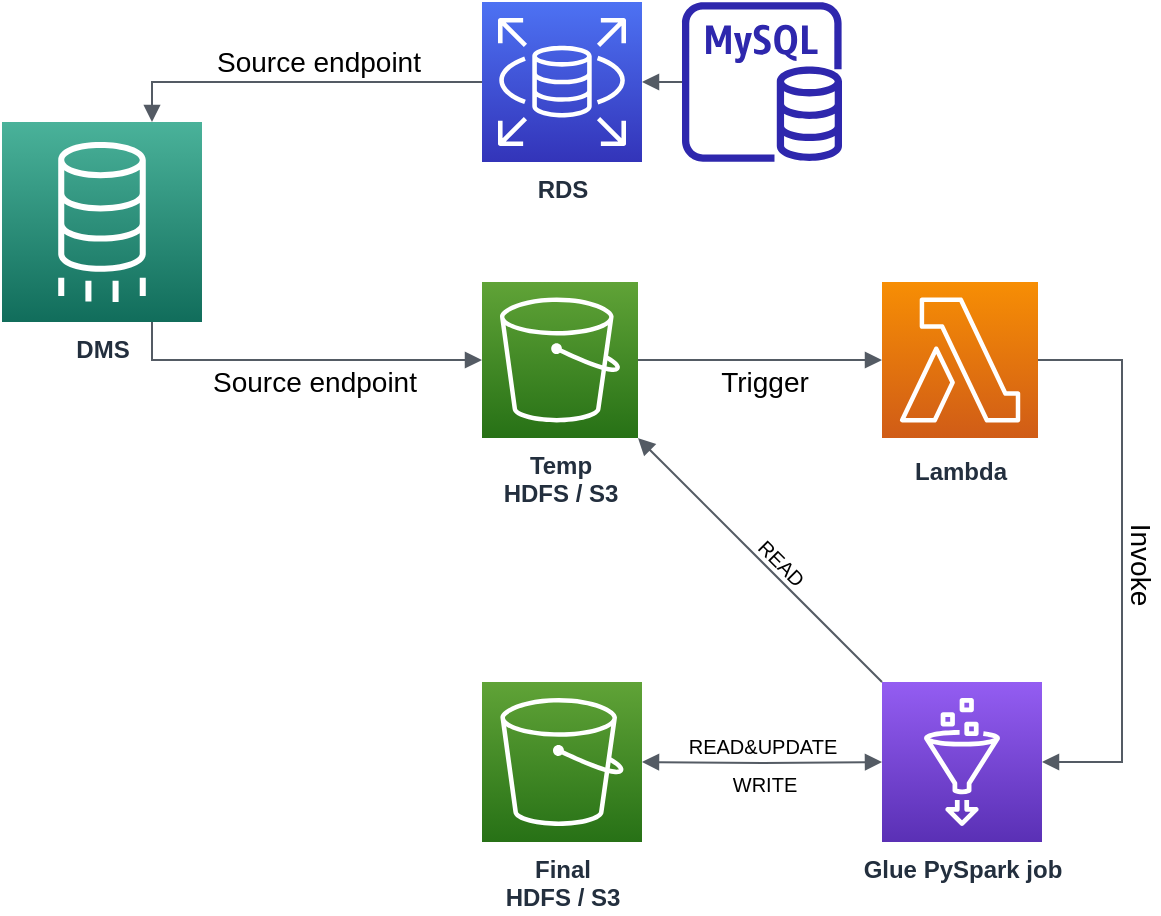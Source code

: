 <mxfile version="20.0.4" type="device"><diagram id="Ht1M8jgEwFfnCIfOTk4-" name="Page-1"><mxGraphModel dx="771" dy="460" grid="1" gridSize="10" guides="1" tooltips="1" connect="1" arrows="1" fold="1" page="1" pageScale="1" pageWidth="1169" pageHeight="827" math="0" shadow="0"><root><mxCell id="0"/><mxCell id="1" parent="0"/><mxCell id="UEzPUAAOIrF-is8g5C7q-113" value="&lt;b&gt;Lambda&lt;/b&gt;" style="outlineConnect=0;fontColor=#232F3E;gradientColor=#F78E04;gradientDirection=north;fillColor=#D05C17;strokeColor=#ffffff;dashed=0;verticalLabelPosition=bottom;verticalAlign=top;align=center;html=1;fontSize=12;fontStyle=0;aspect=fixed;shape=mxgraph.aws4.resourceIcon;resIcon=mxgraph.aws4.lambda;labelBackgroundColor=#ffffff;spacingTop=3;" parent="1" vertex="1"><mxGeometry x="740" y="180" width="78" height="78" as="geometry"/></mxCell><mxCell id="UEzPUAAOIrF-is8g5C7q-116" value="&lt;b style=&quot;background-color: rgba(255, 255, 255, 0);&quot;&gt;Temp&lt;br&gt;HDFS / S3&lt;/b&gt;" style="outlineConnect=0;fontColor=#232F3E;gradientColor=#60A337;gradientDirection=north;fillColor=#277116;strokeColor=#ffffff;dashed=0;verticalLabelPosition=bottom;verticalAlign=top;align=center;html=1;fontSize=12;fontStyle=0;aspect=fixed;shape=mxgraph.aws4.resourceIcon;resIcon=mxgraph.aws4.s3;labelBackgroundColor=#ffffff;" parent="1" vertex="1"><mxGeometry x="540.0" y="180" width="78" height="78" as="geometry"/></mxCell><mxCell id="UEzPUAAOIrF-is8g5C7q-117" value="&lt;b&gt;Glue PySpark job&lt;/b&gt;" style="outlineConnect=0;fontColor=#232F3E;gradientColor=#945DF2;gradientDirection=north;fillColor=#5A30B5;strokeColor=#ffffff;dashed=0;verticalLabelPosition=bottom;verticalAlign=top;align=center;html=1;fontSize=12;fontStyle=0;aspect=fixed;shape=mxgraph.aws4.resourceIcon;resIcon=mxgraph.aws4.glue;labelBackgroundColor=#ffffff;" parent="1" vertex="1"><mxGeometry x="740" y="380" width="80" height="80" as="geometry"/></mxCell><mxCell id="CAa5B1R0et3PF4OTqDi4-3" value="&lt;b&gt;RDS&lt;/b&gt;" style="sketch=0;points=[[0,0,0],[0.25,0,0],[0.5,0,0],[0.75,0,0],[1,0,0],[0,1,0],[0.25,1,0],[0.5,1,0],[0.75,1,0],[1,1,0],[0,0.25,0],[0,0.5,0],[0,0.75,0],[1,0.25,0],[1,0.5,0],[1,0.75,0]];outlineConnect=0;fontColor=#232F3E;gradientColor=#4D72F3;gradientDirection=north;fillColor=#3334B9;strokeColor=#ffffff;dashed=0;verticalLabelPosition=bottom;verticalAlign=top;align=center;html=1;fontSize=12;fontStyle=0;aspect=fixed;shape=mxgraph.aws4.resourceIcon;resIcon=mxgraph.aws4.rds;" vertex="1" parent="1"><mxGeometry x="540" y="40" width="80" height="80" as="geometry"/></mxCell><mxCell id="CAa5B1R0et3PF4OTqDi4-4" value="&lt;b&gt;Final&lt;br&gt;HDFS / S3&lt;/b&gt;" style="outlineConnect=0;fontColor=#232F3E;gradientColor=#60A337;gradientDirection=north;fillColor=#277116;strokeColor=#ffffff;dashed=0;verticalLabelPosition=bottom;verticalAlign=top;align=center;html=1;fontSize=12;fontStyle=0;aspect=fixed;shape=mxgraph.aws4.resourceIcon;resIcon=mxgraph.aws4.s3;labelBackgroundColor=#ffffff;" vertex="1" parent="1"><mxGeometry x="540" y="380" width="80" height="80" as="geometry"/></mxCell><mxCell id="CAa5B1R0et3PF4OTqDi4-5" value="" style="sketch=0;outlineConnect=0;fontColor=#232F3E;gradientColor=none;fillColor=#2E27AD;strokeColor=none;dashed=0;verticalLabelPosition=bottom;verticalAlign=top;align=center;html=1;fontSize=12;fontStyle=0;aspect=fixed;pointerEvents=1;shape=mxgraph.aws4.rds_mysql_instance;" vertex="1" parent="1"><mxGeometry x="640" y="40" width="80" height="80" as="geometry"/></mxCell><mxCell id="CAa5B1R0et3PF4OTqDi4-6" value="&lt;b&gt;DMS&lt;/b&gt;" style="sketch=0;points=[[0,0,0],[0.25,0,0],[0.5,0,0],[0.75,0,0],[1,0,0],[0,1,0],[0.25,1,0],[0.5,1,0],[0.75,1,0],[1,1,0],[0,0.25,0],[0,0.5,0],[0,0.75,0],[1,0.25,0],[1,0.5,0],[1,0.75,0]];outlineConnect=0;fontColor=#232F3E;gradientColor=#4AB29A;gradientDirection=north;fillColor=#116D5B;strokeColor=#ffffff;dashed=0;verticalLabelPosition=bottom;verticalAlign=top;align=center;html=1;fontSize=12;fontStyle=0;aspect=fixed;shape=mxgraph.aws4.resourceIcon;resIcon=mxgraph.aws4.database_migration_service;" vertex="1" parent="1"><mxGeometry x="300" y="100" width="100" height="100" as="geometry"/></mxCell><mxCell id="CAa5B1R0et3PF4OTqDi4-8" value="" style="edgeStyle=orthogonalEdgeStyle;html=1;endArrow=none;elbow=vertical;startArrow=block;startFill=1;strokeColor=#545B64;rounded=0;exitX=1;exitY=0.5;exitDx=0;exitDy=0;exitPerimeter=0;" edge="1" parent="1" source="CAa5B1R0et3PF4OTqDi4-3" target="CAa5B1R0et3PF4OTqDi4-5"><mxGeometry width="100" relative="1" as="geometry"><mxPoint x="585" y="160" as="sourcePoint"/><mxPoint x="630" y="130" as="targetPoint"/></mxGeometry></mxCell><mxCell id="CAa5B1R0et3PF4OTqDi4-22" value="" style="edgeStyle=orthogonalEdgeStyle;html=1;endArrow=none;elbow=vertical;startArrow=block;startFill=1;strokeColor=#545B64;rounded=0;entryX=0;entryY=0.5;entryDx=0;entryDy=0;entryPerimeter=0;exitX=0.75;exitY=0;exitDx=0;exitDy=0;exitPerimeter=0;" edge="1" parent="1" source="CAa5B1R0et3PF4OTqDi4-6" target="CAa5B1R0et3PF4OTqDi4-3"><mxGeometry width="100" relative="1" as="geometry"><mxPoint x="531.0" y="219" as="sourcePoint"/><mxPoint x="390" y="195" as="targetPoint"/></mxGeometry></mxCell><mxCell id="CAa5B1R0et3PF4OTqDi4-23" value="&lt;font style=&quot;font-size: 14px;&quot;&gt;Source endpoint&lt;/font&gt;" style="edgeLabel;html=1;align=center;verticalAlign=middle;resizable=0;points=[];labelBackgroundColor=none;" vertex="1" connectable="0" parent="CAa5B1R0et3PF4OTqDi4-22"><mxGeometry x="-0.349" y="-2" relative="1" as="geometry"><mxPoint x="43" y="-12" as="offset"/></mxGeometry></mxCell><mxCell id="CAa5B1R0et3PF4OTqDi4-24" value="" style="edgeStyle=orthogonalEdgeStyle;html=1;endArrow=none;elbow=vertical;startArrow=block;startFill=1;strokeColor=#545B64;rounded=0;entryX=0.75;entryY=1;entryDx=0;entryDy=0;entryPerimeter=0;" edge="1" parent="1" source="UEzPUAAOIrF-is8g5C7q-116" target="CAa5B1R0et3PF4OTqDi4-6"><mxGeometry width="100" relative="1" as="geometry"><mxPoint x="510" y="240" as="sourcePoint"/><mxPoint x="555" y="80" as="targetPoint"/></mxGeometry></mxCell><mxCell id="CAa5B1R0et3PF4OTqDi4-25" value="&lt;font style=&quot;font-size: 14px;&quot;&gt;Source endpoint&lt;/font&gt;" style="edgeLabel;html=1;align=center;verticalAlign=middle;resizable=0;points=[];labelBackgroundColor=none;" vertex="1" connectable="0" parent="CAa5B1R0et3PF4OTqDi4-24"><mxGeometry x="-0.349" y="-2" relative="1" as="geometry"><mxPoint x="-24" y="13" as="offset"/></mxGeometry></mxCell><mxCell id="CAa5B1R0et3PF4OTqDi4-29" value="" style="edgeStyle=orthogonalEdgeStyle;html=1;endArrow=none;elbow=vertical;startArrow=block;startFill=1;strokeColor=#545B64;rounded=0;fontSize=14;" edge="1" parent="1" source="UEzPUAAOIrF-is8g5C7q-113" target="UEzPUAAOIrF-is8g5C7q-116"><mxGeometry width="100" relative="1" as="geometry"><mxPoint x="350" y="210" as="sourcePoint"/><mxPoint x="660" y="250" as="targetPoint"/></mxGeometry></mxCell><mxCell id="CAa5B1R0et3PF4OTqDi4-30" value="Trigger" style="edgeLabel;html=1;align=center;verticalAlign=middle;resizable=0;points=[];fontSize=14;labelBackgroundColor=none;" vertex="1" connectable="0" parent="CAa5B1R0et3PF4OTqDi4-29"><mxGeometry x="0.171" y="-1" relative="1" as="geometry"><mxPoint x="12" y="12" as="offset"/></mxGeometry></mxCell><mxCell id="CAa5B1R0et3PF4OTqDi4-33" value="" style="edgeStyle=orthogonalEdgeStyle;html=1;endArrow=none;elbow=vertical;startArrow=block;startFill=1;strokeColor=#545B64;rounded=0;fontSize=14;" edge="1" parent="1" target="UEzPUAAOIrF-is8g5C7q-113"><mxGeometry width="100" relative="1" as="geometry"><mxPoint x="820" y="420" as="sourcePoint"/><mxPoint x="830" y="210" as="targetPoint"/><Array as="points"><mxPoint x="860" y="420"/><mxPoint x="860" y="219"/></Array></mxGeometry></mxCell><mxCell id="CAa5B1R0et3PF4OTqDi4-42" value="&lt;font style=&quot;font-size: 14px;&quot;&gt;Invoke&lt;/font&gt;" style="edgeLabel;html=1;align=center;verticalAlign=middle;resizable=0;points=[];fontSize=10;rotation=90;labelBackgroundColor=none;" vertex="1" connectable="0" parent="CAa5B1R0et3PF4OTqDi4-33"><mxGeometry x="0.135" y="-1" relative="1" as="geometry"><mxPoint x="9" y="21" as="offset"/></mxGeometry></mxCell><mxCell id="CAa5B1R0et3PF4OTqDi4-37" value="" style="edgeStyle=orthogonalEdgeStyle;html=1;endArrow=block;elbow=vertical;startArrow=block;startFill=1;endFill=1;strokeColor=#545B64;rounded=0;fontSize=14;" edge="1" parent="1" target="UEzPUAAOIrF-is8g5C7q-117"><mxGeometry width="100" relative="1" as="geometry"><mxPoint x="620" y="420" as="sourcePoint"/><mxPoint x="710" y="420" as="targetPoint"/></mxGeometry></mxCell><mxCell id="CAa5B1R0et3PF4OTqDi4-38" value="&lt;font style=&quot;font-size: 10px;&quot;&gt;READ&amp;amp;UPDATE&lt;/font&gt;" style="edgeLabel;html=1;align=center;verticalAlign=middle;resizable=0;points=[];fontSize=14;labelBackgroundColor=none;" vertex="1" connectable="0" parent="CAa5B1R0et3PF4OTqDi4-37"><mxGeometry x="-0.241" relative="1" as="geometry"><mxPoint x="14" y="-10" as="offset"/></mxGeometry></mxCell><mxCell id="CAa5B1R0et3PF4OTqDi4-39" value="WRITE" style="edgeLabel;html=1;align=center;verticalAlign=middle;resizable=0;points=[];fontSize=10;labelBackgroundColor=none;" vertex="1" connectable="0" parent="CAa5B1R0et3PF4OTqDi4-37"><mxGeometry x="-0.245" relative="1" as="geometry"><mxPoint x="15" y="10" as="offset"/></mxGeometry></mxCell><mxCell id="CAa5B1R0et3PF4OTqDi4-40" value="" style="html=1;endArrow=none;elbow=vertical;startArrow=block;startFill=1;strokeColor=#545B64;rounded=0;fontSize=10;" edge="1" parent="1" source="UEzPUAAOIrF-is8g5C7q-116" target="UEzPUAAOIrF-is8g5C7q-117"><mxGeometry width="100" relative="1" as="geometry"><mxPoint x="680" y="350" as="sourcePoint"/><mxPoint x="780" y="350" as="targetPoint"/></mxGeometry></mxCell><mxCell id="CAa5B1R0et3PF4OTqDi4-41" value="READ" style="edgeLabel;html=1;align=center;verticalAlign=middle;resizable=0;points=[];fontSize=10;rotation=45;labelBackgroundColor=none;" vertex="1" connectable="0" parent="CAa5B1R0et3PF4OTqDi4-40"><mxGeometry x="-0.325" y="1" relative="1" as="geometry"><mxPoint x="30" y="21" as="offset"/></mxGeometry></mxCell></root></mxGraphModel></diagram></mxfile>